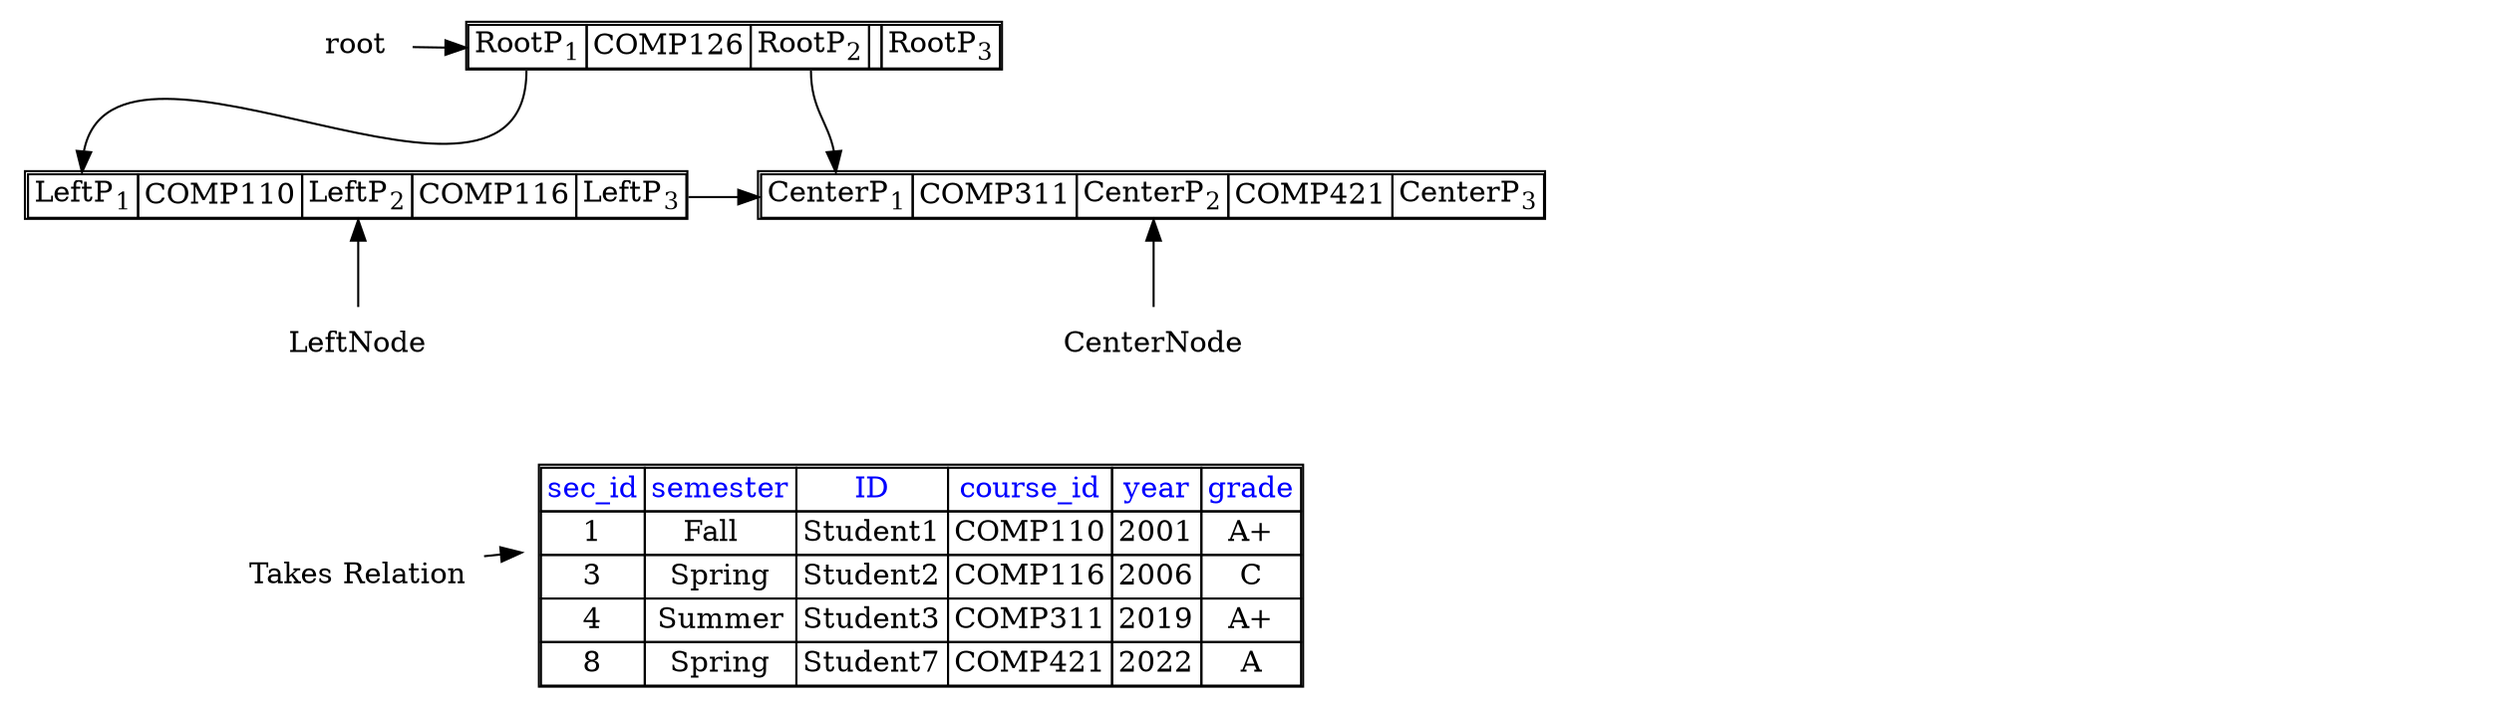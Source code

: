 digraph G
{
    splines=true 
    "root"
    [
        shape = none
        label = <<table border="1" cellborder="1" cellspacing="0">
                    <tr>
                        <td port="ptr1">RootP<sub>1</sub></td>
                        <td port="key1">COMP126</td>
                        <td port="ptr2">RootP<sub>2</sub></td>
                        <td port="key2"></td>
                        <td port="ptr3">RootP<sub>3</sub></td>
                    </tr>
                </table>>
    ]
    "leftNode"
    [
        shape = none
        label = <<table border="1" cellborder="1" cellspacing="0">
                    <tr>
                        <td port="ptr1">LeftP<sub>1</sub></td>
                        <td port="key1">COMP110</td>
                        <td port="ptr2">LeftP<sub>2</sub></td>
                        <td port="key2">COMP116</td>
                        <td port="ptr3">LeftP<sub>3</sub></td>
                    </tr>
                </table>>
    ]
    "centerNode"
    [
        shape = none
        label = <<table border="1" cellborder="1" cellspacing="0">
                    <tr>
                        <td port="ptr1">CenterP<sub>1</sub></td>
                        <td port="key1">COMP311</td>
                        <td port="ptr2">CenterP<sub>2</sub></td>
                        <td port="key2">COMP421</td>
                        <td port="ptr3">CenterP<sub>3</sub></td>
                    </tr>
                </table>>
    ]
    "rightNode"
    [
        shape = none
        style = invis
        label = <<table border="1" cellborder="1" cellspacing="0">
                    <tr>
                        <td port="ptr1">RightP<sub>1</sub></td>
                        <td port="key1">RightK<sub>1</sub></td>
                        <td port="ptr2">RightP<sub>2</sub></td>
                        <td port="key2">RightK<sub>2</sub></td>
                        <td port="ptr3">RightP<sub>3</sub></td>
                    </tr>
                </table>>
    ]
    "takes"
    [
        shape = none
        label = <<table border="1" cellborder="1" cellspacing="0">
                 <tr><td><font color="blue">sec_id</font></td>
                     <td><font color="blue">semester</font></td>
                     <td><font color="blue">ID</font></td>
                     <td><font color="blue">course_id</font></td>
                     <td><font color="blue">year</font></td>
                     <td><font color="blue">grade</font></td>
                     </tr>
                 <tr><td>1</td><td>Fall  </td><td>Student1</td><td>COMP110</td><td>2001</td><td>A+</td></tr>
                 <tr><td>3</td><td>Spring</td><td>Student2</td><td>COMP116</td><td>2006</td><td>C</td></tr>
                 <tr><td>4</td><td>Summer</td><td>Student3</td><td>COMP311</td><td>2019</td><td port="4">A+</td></tr>
                 <tr><td>8</td><td>Spring</td><td>Student7</td><td>COMP421</td><td>2022</td><td>A</td></tr>
                </table>>
    ]

    [ comment="add labels" ]
    "rootLabel" [ shape = none label="root" ]
    "takesRelation" [ shape = none label="Takes Relation" ]

    [ comment="add node invisible pointers to align nodes left to right"]
    "rootLabel" -> "root":"ptr1"
    "root":"ptr1":s -> "leftNode":"ptr1":n
    "root":"ptr2":s -> "centerNode":"ptr1":n

    "leftNode":"ptr3" -> "centerNode":"ptr1" [ style=invis ]
    "centerNode":"ptr3" -> "rightNode":"ptr1" [ style=invis ]

    "leftNode":"ptr1" -> "takesRelation" [style=invis ]
    "rightNode":"ptr1" -> "takes" [style=invis ]

    "takesRelation" -> "takes" [ style=invis ]

    [ comment="root node pointers
    'root':'ptr1':s -> 'leftNode':'ptr1':n
    'root':'ptr2':s -> 'centerNode':'ptr1':n
    'root':'ptr3':s -> 'rightNode':'ptr1':n
    "]

    [ comment="inner leaf node pointers"]
    "leftNode":"ptr3":e -> "centerNode":"ptr1":w

    [ comment="Leaf node labels" ]
    "n10" [ shape = none label="LeftNode" ]
    "n11" [ shape = none label="CenterNode" ]
    "n10" -> "leftNode":"ptr2" [ style=invis]
    "n10":n -> "leftNode":"ptr2":s
    "n11" -> "centerNode":"ptr2" [ style=invis]
    "n11":n -> "centerNode":"ptr2":s

    {rank=source; level1[style=invis, share=point]; "rootLabel", "root"}
    {rank=same; level2[style=invis, share=point]; "leftNode" "centerNode" "rightNode"}
    {rank=same; level3[style=invis, share=point]; "n10" "n11"}
    {rank=same; level4[style=invis, share=point]; "takesRelation" -> "takes"}
    edge[style=invis] "rootLabel"->"leftNode"->"n10"->"takesRelation";

}
